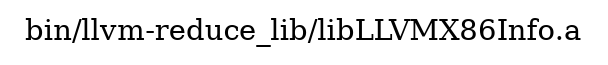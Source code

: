 digraph "bin/llvm-reduce_lib/libLLVMX86Info.a" {
	label="bin/llvm-reduce_lib/libLLVMX86Info.a";
	rankdir=LR;

}
